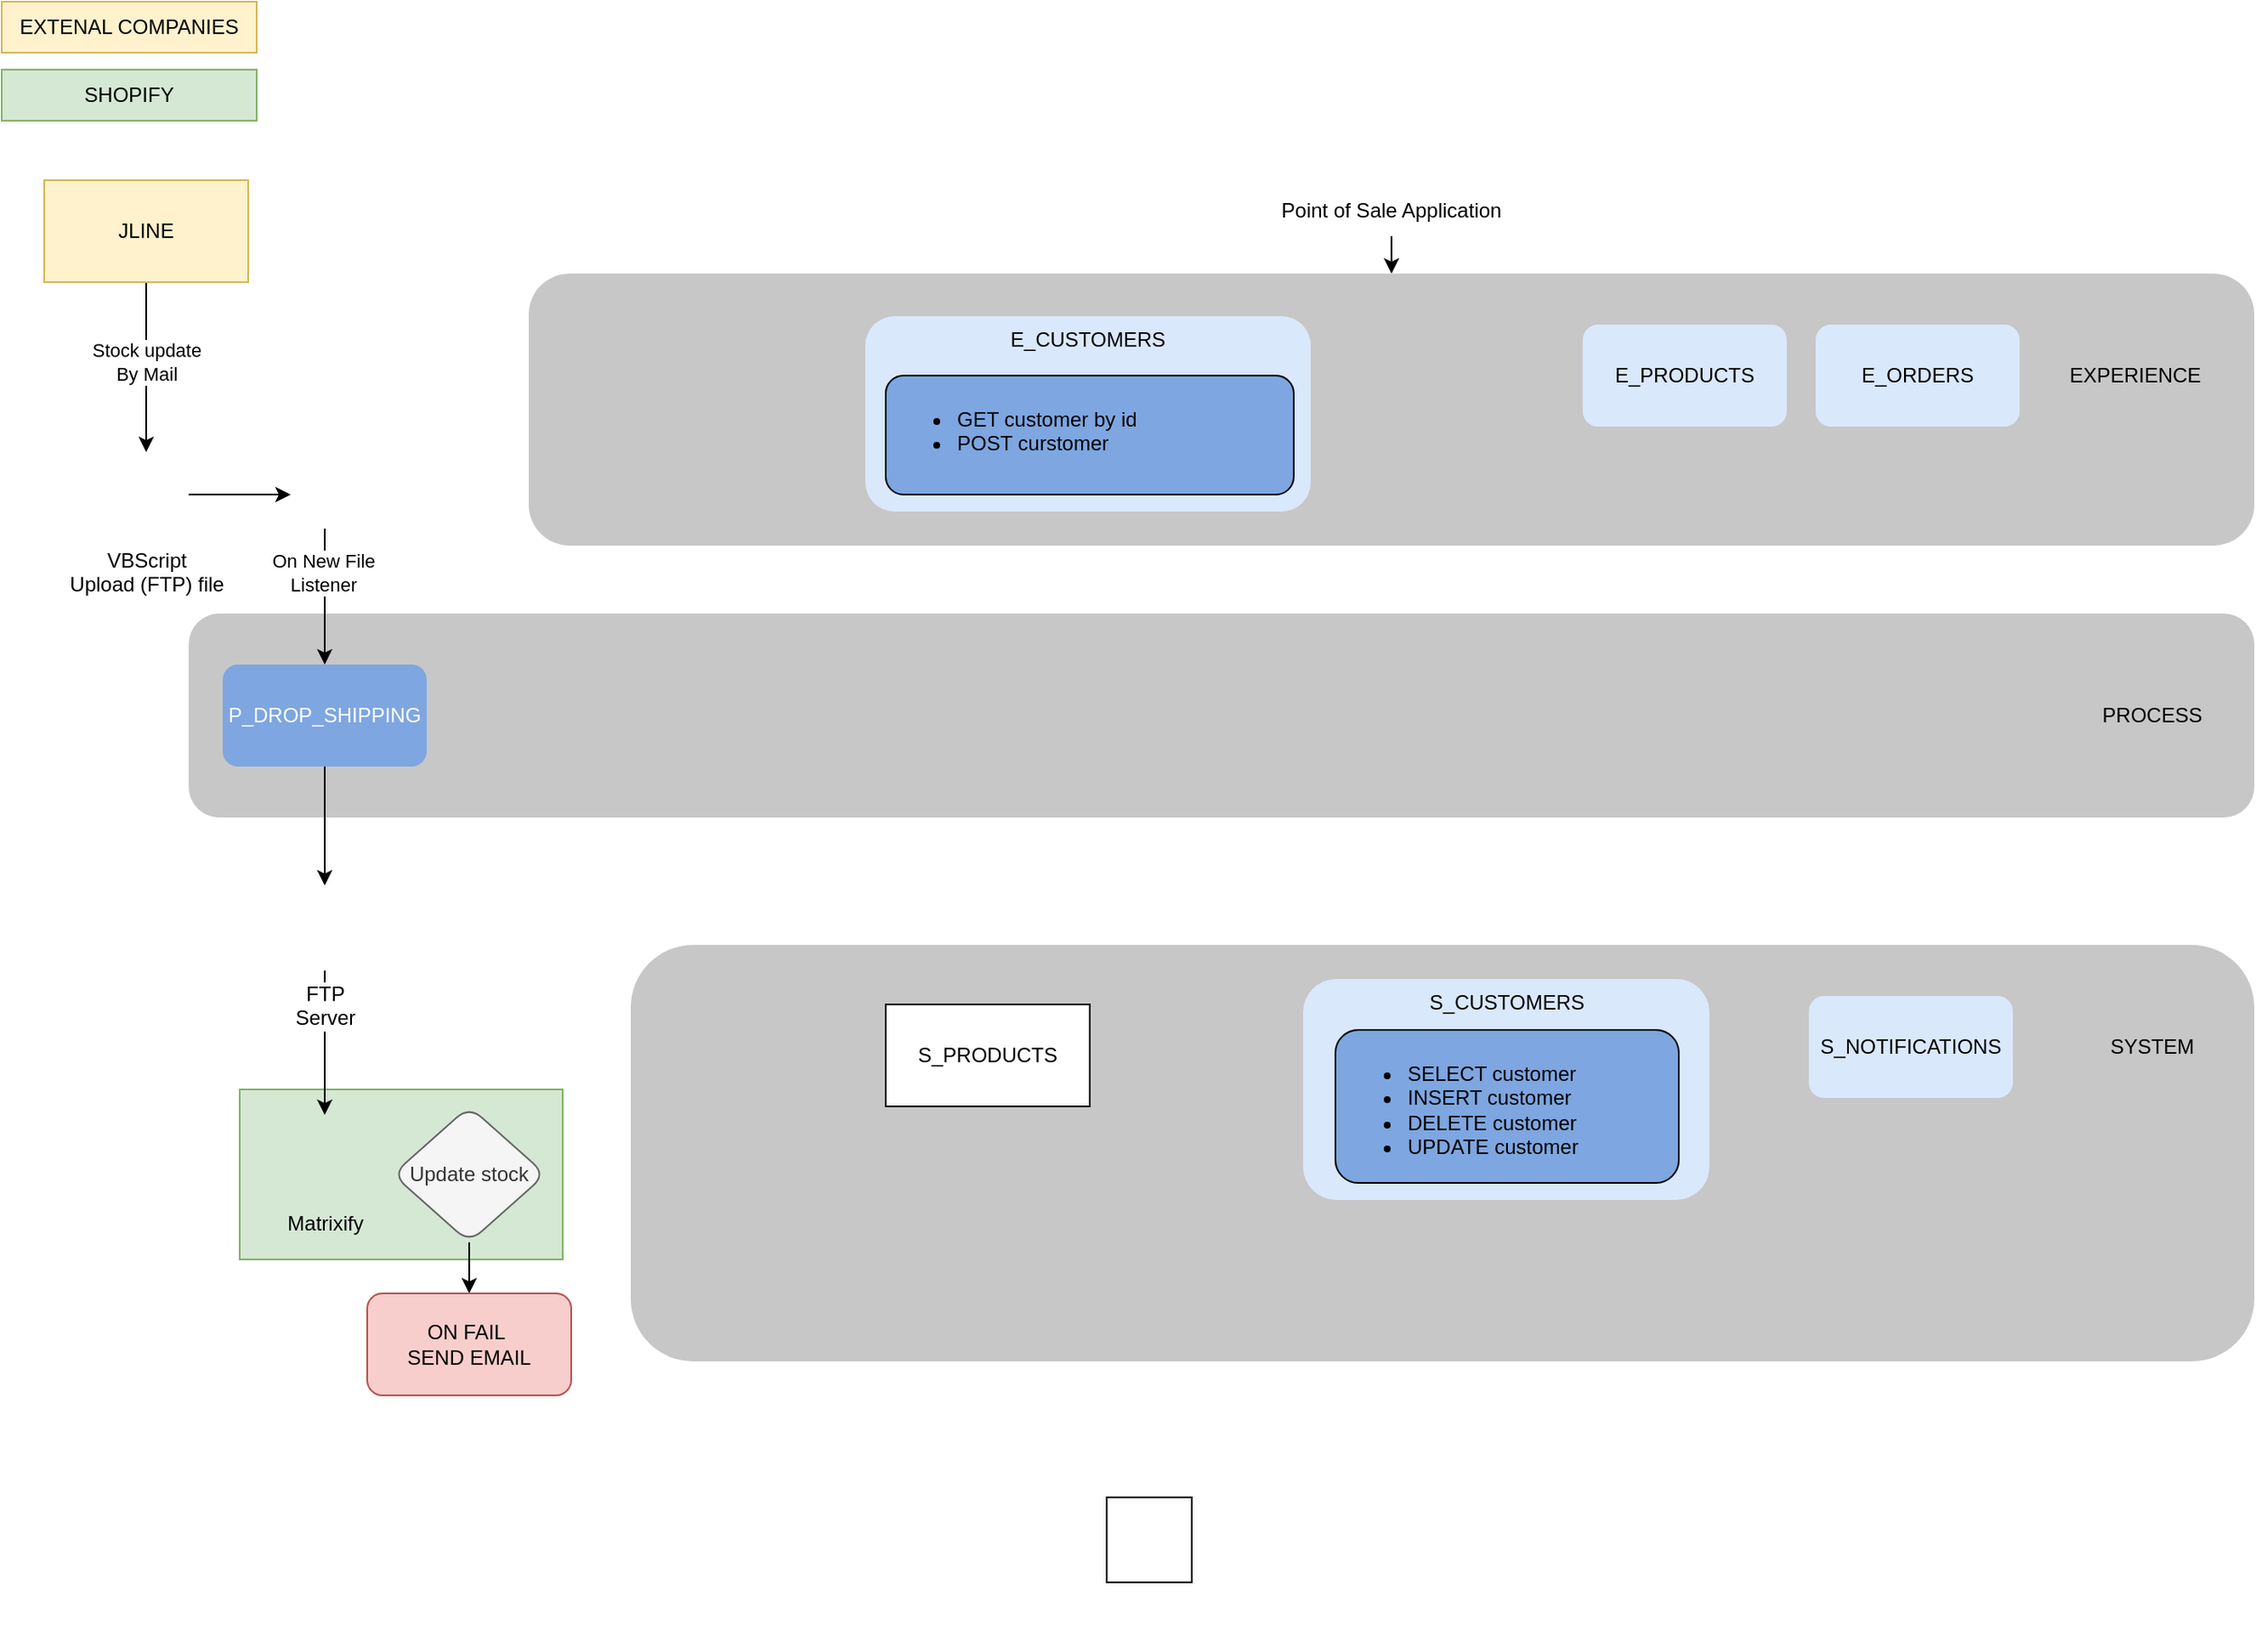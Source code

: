 <mxfile version="15.6.2" type="github">
  <diagram id="kQYQ7ZY42pBOONnznJGe" name="Page-1">
    <mxGraphModel dx="1296" dy="675" grid="1" gridSize="10" guides="1" tooltips="1" connect="1" arrows="1" fold="1" page="1" pageScale="1" pageWidth="850" pageHeight="1100" math="0" shadow="0">
      <root>
        <mxCell id="0" />
        <mxCell id="1" parent="0" />
        <mxCell id="GL0h9EJTpY5fYc8BiBwz-1" value="" style="rounded=1;whiteSpace=wrap;html=1;strokeColor=none;fillColor=#C7C7C7;" vertex="1" parent="1">
          <mxGeometry x="390" y="575" width="955" height="245" as="geometry" />
        </mxCell>
        <mxCell id="ZSADZLsk4UOC9W3OqM0E-66" value="" style="rounded=1;whiteSpace=wrap;html=1;strokeColor=none;fillColor=#C7C7C7;" parent="1" vertex="1">
          <mxGeometry x="330" y="180" width="1015" height="160" as="geometry" />
        </mxCell>
        <mxCell id="ZSADZLsk4UOC9W3OqM0E-60" value="" style="rounded=0;whiteSpace=wrap;html=1;strokeColor=#82b366;fillColor=#d5e8d4;" parent="1" vertex="1">
          <mxGeometry x="160" y="660" width="190" height="100" as="geometry" />
        </mxCell>
        <mxCell id="ZSADZLsk4UOC9W3OqM0E-17" value="EXPERIENCE" style="text;html=1;strokeColor=none;fillColor=none;align=center;verticalAlign=middle;whiteSpace=wrap;rounded=0;" parent="1" vertex="1">
          <mxGeometry x="1225" y="225" width="100" height="30" as="geometry" />
        </mxCell>
        <mxCell id="ZSADZLsk4UOC9W3OqM0E-18" value="" style="group" parent="1" vertex="1" connectable="0">
          <mxGeometry x="767" y="90" width="141" height="80" as="geometry" />
        </mxCell>
        <mxCell id="ZSADZLsk4UOC9W3OqM0E-14" value="" style="shape=image;html=1;verticalAlign=top;verticalLabelPosition=bottom;labelBackgroundColor=#ffffff;imageAspect=0;aspect=fixed;image=https://cdn4.iconfinder.com/data/icons/essential-3/32/368-Computer-128.png;strokeColor=default;" parent="ZSADZLsk4UOC9W3OqM0E-18" vertex="1">
          <mxGeometry x="51.5" width="38" height="38" as="geometry" />
        </mxCell>
        <mxCell id="ZSADZLsk4UOC9W3OqM0E-15" value="Point of Sale Application" style="text;html=1;strokeColor=none;fillColor=none;align=center;verticalAlign=middle;whiteSpace=wrap;rounded=0;" parent="ZSADZLsk4UOC9W3OqM0E-18" vertex="1">
          <mxGeometry y="38" width="141" height="30" as="geometry" />
        </mxCell>
        <mxCell id="ZSADZLsk4UOC9W3OqM0E-20" value="E_CUSTOMERS" style="rounded=1;whiteSpace=wrap;html=1;strokeColor=none;fillColor=#dae8fc;verticalAlign=top;" parent="1" vertex="1">
          <mxGeometry x="528" y="205" width="262" height="115" as="geometry" />
        </mxCell>
        <mxCell id="ZSADZLsk4UOC9W3OqM0E-21" value="E_PRODUCTS" style="rounded=1;whiteSpace=wrap;html=1;strokeColor=none;fillColor=#dae8fc;" parent="1" vertex="1">
          <mxGeometry x="950" y="210" width="120" height="60" as="geometry" />
        </mxCell>
        <mxCell id="ZSADZLsk4UOC9W3OqM0E-22" value="E_ORDERS" style="rounded=1;whiteSpace=wrap;html=1;strokeColor=none;fillColor=#dae8fc;" parent="1" vertex="1">
          <mxGeometry x="1087" y="210" width="120" height="60" as="geometry" />
        </mxCell>
        <mxCell id="ZSADZLsk4UOC9W3OqM0E-23" value="" style="rounded=1;whiteSpace=wrap;html=1;strokeColor=none;fillColor=#C7C7C7;" parent="1" vertex="1">
          <mxGeometry x="130" y="380" width="1215" height="120" as="geometry" />
        </mxCell>
        <mxCell id="ZSADZLsk4UOC9W3OqM0E-24" value="PROCESS" style="text;html=1;strokeColor=none;fillColor=none;align=center;verticalAlign=middle;whiteSpace=wrap;rounded=0;" parent="1" vertex="1">
          <mxGeometry x="1235" y="425" width="100" height="30" as="geometry" />
        </mxCell>
        <mxCell id="ZSADZLsk4UOC9W3OqM0E-26" value="SYSTEM" style="text;html=1;strokeColor=none;fillColor=none;align=center;verticalAlign=middle;whiteSpace=wrap;rounded=0;" parent="1" vertex="1">
          <mxGeometry x="1235" y="620" width="100" height="30" as="geometry" />
        </mxCell>
        <mxCell id="ZSADZLsk4UOC9W3OqM0E-27" value="S_NOTIFICATIONS" style="rounded=1;whiteSpace=wrap;html=1;strokeColor=none;fillColor=#dae8fc;" parent="1" vertex="1">
          <mxGeometry x="1083" y="605" width="120" height="60" as="geometry" />
        </mxCell>
        <mxCell id="ZSADZLsk4UOC9W3OqM0E-28" value="" style="shape=image;html=1;verticalAlign=top;verticalLabelPosition=bottom;labelBackgroundColor=#ffffff;imageAspect=0;aspect=fixed;image=https://cdn4.iconfinder.com/data/icons/logos-and-brands/512/306_Slack_logo-128.png;strokeColor=default;" parent="1" vertex="1">
          <mxGeometry x="1070" y="920" width="50" height="50" as="geometry" />
        </mxCell>
        <mxCell id="ZSADZLsk4UOC9W3OqM0E-31" value="" style="shape=image;html=1;verticalAlign=top;verticalLabelPosition=bottom;labelBackgroundColor=#ffffff;imageAspect=0;aspect=fixed;image=https://cdn3.iconfinder.com/data/icons/popular-services-brands-vol-2/512/shopify-128.png;strokeColor=default;" parent="1" vertex="1">
          <mxGeometry x="880" y="910" width="50" height="50" as="geometry" />
        </mxCell>
        <mxCell id="ZSADZLsk4UOC9W3OqM0E-32" value="S_PRODUCTS" style="rounded=0;whiteSpace=wrap;html=1;strokeColor=default;" parent="1" vertex="1">
          <mxGeometry x="540" y="610" width="120" height="60" as="geometry" />
        </mxCell>
        <mxCell id="ZSADZLsk4UOC9W3OqM0E-37" value="" style="shape=image;html=1;verticalAlign=top;verticalLabelPosition=bottom;labelBackgroundColor=#ffffff;imageAspect=0;aspect=fixed;image=https://cdn4.iconfinder.com/data/icons/logos-3/181/MySQL-128.png;strokeColor=default;imageBorder=default;" parent="1" vertex="1">
          <mxGeometry x="670" y="900" width="50" height="50" as="geometry" />
        </mxCell>
        <mxCell id="ZSADZLsk4UOC9W3OqM0E-41" value="" style="shape=image;html=1;verticalAlign=top;verticalLabelPosition=bottom;labelBackgroundColor=#ffffff;imageAspect=0;aspect=fixed;image=https://cdn4.iconfinder.com/data/icons/social-media-logos-6/512/74-outlook-128.png;strokeColor=default;" parent="1" vertex="1">
          <mxGeometry x="1185" y="940" width="50" height="50" as="geometry" />
        </mxCell>
        <mxCell id="ZSADZLsk4UOC9W3OqM0E-46" style="edgeStyle=orthogonalEdgeStyle;rounded=0;orthogonalLoop=1;jettySize=auto;html=1;exitX=0.5;exitY=1;exitDx=0;exitDy=0;entryX=0.5;entryY=0;entryDx=0;entryDy=0;" parent="1" source="ZSADZLsk4UOC9W3OqM0E-43" target="ZSADZLsk4UOC9W3OqM0E-44" edge="1">
          <mxGeometry relative="1" as="geometry" />
        </mxCell>
        <mxCell id="ZSADZLsk4UOC9W3OqM0E-43" value="P_DROP_SHIPPING" style="rounded=1;whiteSpace=wrap;html=1;strokeColor=none;fillColor=#7EA6E0;fontColor=#FFFFFF;" parent="1" vertex="1">
          <mxGeometry x="150" y="410" width="120" height="60" as="geometry" />
        </mxCell>
        <mxCell id="ZSADZLsk4UOC9W3OqM0E-59" style="edgeStyle=orthogonalEdgeStyle;rounded=0;orthogonalLoop=1;jettySize=auto;html=1;entryX=0.5;entryY=0;entryDx=0;entryDy=0;fontColor=#FFFFFF;" parent="1" source="ZSADZLsk4UOC9W3OqM0E-44" target="ZSADZLsk4UOC9W3OqM0E-58" edge="1">
          <mxGeometry relative="1" as="geometry" />
        </mxCell>
        <mxCell id="ZSADZLsk4UOC9W3OqM0E-44" value="FTP &lt;br&gt;Server" style="shape=image;html=1;verticalAlign=top;verticalLabelPosition=bottom;labelBackgroundColor=#ffffff;imageAspect=0;aspect=fixed;image=https://cdn4.iconfinder.com/data/icons/logos-brands-5/24/digitalocean-128.png;strokeColor=default;" parent="1" vertex="1">
          <mxGeometry x="185" y="540" width="50" height="50" as="geometry" />
        </mxCell>
        <mxCell id="ZSADZLsk4UOC9W3OqM0E-55" style="edgeStyle=orthogonalEdgeStyle;rounded=0;orthogonalLoop=1;jettySize=auto;html=1;entryX=0.5;entryY=0;entryDx=0;entryDy=0;exitX=0.5;exitY=1;exitDx=0;exitDy=0;" parent="1" source="ZSADZLsk4UOC9W3OqM0E-57" target="ZSADZLsk4UOC9W3OqM0E-43" edge="1">
          <mxGeometry relative="1" as="geometry">
            <mxPoint x="260" y="345" as="sourcePoint" />
          </mxGeometry>
        </mxCell>
        <mxCell id="ZSADZLsk4UOC9W3OqM0E-56" value="On New File&lt;br&gt;Listener" style="edgeLabel;html=1;align=center;verticalAlign=middle;resizable=0;points=[];" parent="ZSADZLsk4UOC9W3OqM0E-55" vertex="1" connectable="0">
          <mxGeometry x="-0.351" y="-1" relative="1" as="geometry">
            <mxPoint as="offset" />
          </mxGeometry>
        </mxCell>
        <mxCell id="ZSADZLsk4UOC9W3OqM0E-49" value="EXTENAL COMPANIES" style="text;html=1;strokeColor=#d6b656;fillColor=#fff2cc;align=center;verticalAlign=middle;whiteSpace=wrap;rounded=0;" parent="1" vertex="1">
          <mxGeometry x="20" y="20" width="150" height="30" as="geometry" />
        </mxCell>
        <mxCell id="ZSADZLsk4UOC9W3OqM0E-51" style="edgeStyle=orthogonalEdgeStyle;rounded=0;orthogonalLoop=1;jettySize=auto;html=1;exitX=0.5;exitY=1;exitDx=0;exitDy=0;entryX=0.5;entryY=0;entryDx=0;entryDy=0;" parent="1" source="ZSADZLsk4UOC9W3OqM0E-50" target="ZSADZLsk4UOC9W3OqM0E-53" edge="1">
          <mxGeometry relative="1" as="geometry" />
        </mxCell>
        <mxCell id="ZSADZLsk4UOC9W3OqM0E-52" value="Stock update&lt;br&gt;By Mail" style="edgeLabel;html=1;align=center;verticalAlign=middle;resizable=0;points=[];" parent="ZSADZLsk4UOC9W3OqM0E-51" vertex="1" connectable="0">
          <mxGeometry x="-0.258" relative="1" as="geometry">
            <mxPoint y="10" as="offset" />
          </mxGeometry>
        </mxCell>
        <mxCell id="ZSADZLsk4UOC9W3OqM0E-50" value="JLINE" style="rounded=0;whiteSpace=wrap;html=1;strokeColor=#d6b656;fillColor=#fff2cc;" parent="1" vertex="1">
          <mxGeometry x="45" y="125" width="120" height="60" as="geometry" />
        </mxCell>
        <mxCell id="ZSADZLsk4UOC9W3OqM0E-64" style="edgeStyle=orthogonalEdgeStyle;rounded=0;orthogonalLoop=1;jettySize=auto;html=1;exitX=1;exitY=0.5;exitDx=0;exitDy=0;fontColor=#000000;" parent="1" source="ZSADZLsk4UOC9W3OqM0E-53" target="ZSADZLsk4UOC9W3OqM0E-57" edge="1">
          <mxGeometry relative="1" as="geometry" />
        </mxCell>
        <mxCell id="ZSADZLsk4UOC9W3OqM0E-53" value="VBScript &lt;br&gt;Upload (FTP) file" style="shape=image;html=1;verticalAlign=top;verticalLabelPosition=bottom;labelBackgroundColor=#ffffff;imageAspect=0;aspect=fixed;image=https://cdn3.iconfinder.com/data/icons/humano2/128x128/mimetypes/application-x-executable-script.png;strokeColor=default;" parent="1" vertex="1">
          <mxGeometry x="80" y="285" width="50" height="50" as="geometry" />
        </mxCell>
        <mxCell id="ZSADZLsk4UOC9W3OqM0E-57" value="" style="shape=image;html=1;verticalAlign=top;verticalLabelPosition=bottom;labelBackgroundColor=#ffffff;imageAspect=0;aspect=fixed;image=https://cdn0.iconfinder.com/data/icons/common-file-extensions-audio-documents/24/ext_csv-128.png;strokeColor=default;" parent="1" vertex="1">
          <mxGeometry x="190" y="290" width="40" height="40" as="geometry" />
        </mxCell>
        <mxCell id="ZSADZLsk4UOC9W3OqM0E-58" value="Matrixify" style="shape=image;html=1;verticalAlign=top;verticalLabelPosition=bottom;labelBackgroundColor=none;imageAspect=0;aspect=fixed;image=https://cdn1.iconfinder.com/data/icons/material-core/23/extension-128.png;rounded=1;fontColor=#000000;strokeColor=default;fillColor=#7EA6E0;" parent="1" vertex="1">
          <mxGeometry x="185" y="675" width="50" height="50" as="geometry" />
        </mxCell>
        <mxCell id="ZSADZLsk4UOC9W3OqM0E-63" value="" style="edgeStyle=orthogonalEdgeStyle;rounded=0;orthogonalLoop=1;jettySize=auto;html=1;fontColor=#000000;" parent="1" source="ZSADZLsk4UOC9W3OqM0E-61" target="ZSADZLsk4UOC9W3OqM0E-62" edge="1">
          <mxGeometry relative="1" as="geometry" />
        </mxCell>
        <mxCell id="ZSADZLsk4UOC9W3OqM0E-61" value="Update stock" style="rhombus;whiteSpace=wrap;html=1;rounded=1;fontColor=#333333;strokeColor=#666666;fillColor=#f5f5f5;" parent="1" vertex="1">
          <mxGeometry x="250" y="670" width="90" height="80" as="geometry" />
        </mxCell>
        <mxCell id="ZSADZLsk4UOC9W3OqM0E-62" value="ON FAIL&amp;nbsp;&lt;br&gt;SEND EMAIL" style="rounded=1;whiteSpace=wrap;html=1;strokeColor=#b85450;fillColor=#f8cecc;" parent="1" vertex="1">
          <mxGeometry x="235" y="780" width="120" height="60" as="geometry" />
        </mxCell>
        <mxCell id="ZSADZLsk4UOC9W3OqM0E-65" value="SHOPIFY" style="text;html=1;strokeColor=#82b366;fillColor=#d5e8d4;align=center;verticalAlign=middle;whiteSpace=wrap;rounded=0;" parent="1" vertex="1">
          <mxGeometry x="20" y="60" width="150" height="30" as="geometry" />
        </mxCell>
        <mxCell id="ZSADZLsk4UOC9W3OqM0E-68" style="edgeStyle=orthogonalEdgeStyle;rounded=0;orthogonalLoop=1;jettySize=auto;html=1;fontColor=#000000;" parent="1" source="ZSADZLsk4UOC9W3OqM0E-15" target="ZSADZLsk4UOC9W3OqM0E-66" edge="1">
          <mxGeometry relative="1" as="geometry" />
        </mxCell>
        <mxCell id="GL0h9EJTpY5fYc8BiBwz-5" value="&lt;ul&gt;&lt;li&gt;GET customer by id&lt;/li&gt;&lt;li&gt;POST curstomer&lt;/li&gt;&lt;/ul&gt;" style="rounded=1;whiteSpace=wrap;html=1;labelBackgroundColor=none;fontColor=#000000;strokeColor=default;fillColor=#7EA6E0;align=left;verticalAlign=top;" vertex="1" parent="1">
          <mxGeometry x="540" y="240" width="240" height="70" as="geometry" />
        </mxCell>
        <mxCell id="GL0h9EJTpY5fYc8BiBwz-7" value="S_CUSTOMERS" style="rounded=1;whiteSpace=wrap;html=1;strokeColor=none;fillColor=#dae8fc;verticalAlign=top;" vertex="1" parent="1">
          <mxGeometry x="785.5" y="595" width="239" height="130" as="geometry" />
        </mxCell>
        <mxCell id="GL0h9EJTpY5fYc8BiBwz-8" value="&lt;ul&gt;&lt;li&gt;SELECT customer&lt;/li&gt;&lt;li&gt;INSERT customer&lt;br&gt;&lt;/li&gt;&lt;li&gt;DELETE customer&lt;br&gt;&lt;/li&gt;&lt;li&gt;UPDATE customer&lt;/li&gt;&lt;/ul&gt;" style="rounded=1;whiteSpace=wrap;html=1;labelBackgroundColor=none;fontColor=#000000;strokeColor=default;fillColor=#7EA6E0;align=left;verticalAlign=top;" vertex="1" parent="1">
          <mxGeometry x="804.5" y="625" width="202" height="90" as="geometry" />
        </mxCell>
      </root>
    </mxGraphModel>
  </diagram>
</mxfile>
